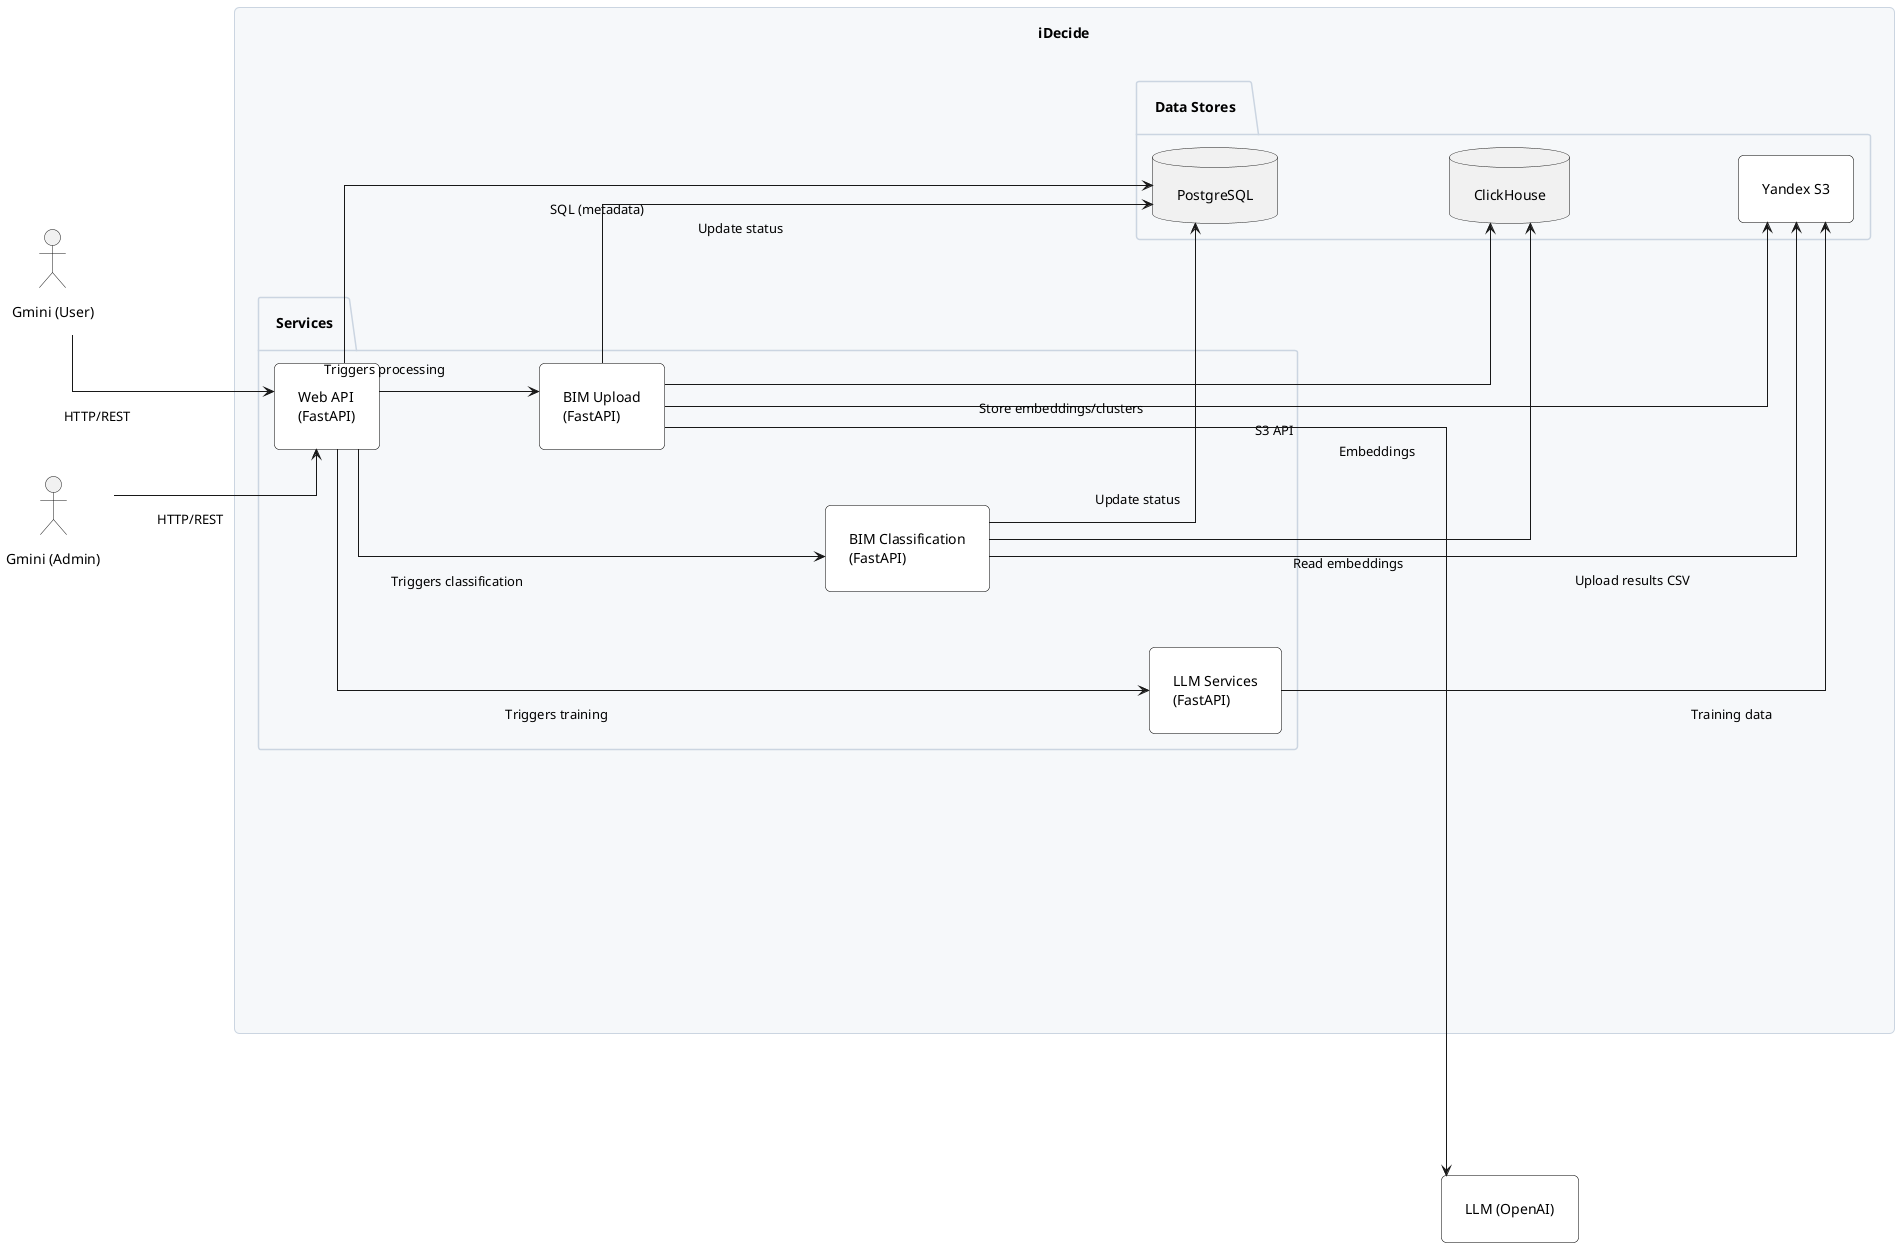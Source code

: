 @startuml
' Layout and spacing for readability (visual only)
skinparam rectangle {
  BackgroundColor White
  BorderColor Black
  RoundCorner 10
}
skinparam package {
  BackgroundColor #F6F8FA
  BorderColor #CBD5E1
}
skinparam linetype ortho
skinparam nodesep 140
skinparam ranksep 160
skinparam Padding 14
skinparam NodePadding 24
left to right direction

actor "Gmini (User)" as gmini_user
actor "Gmini (Admin)" as gmini_admin

rectangle "iDecide" as system {
  package "Services" {
    rectangle "Web API\n(FastAPI)" as web_api
    rectangle "BIM Upload\n(FastAPI)" as bim_upload
    rectangle "BIM Classification\n(FastAPI)" as bim_classification
    rectangle "LLM Services\n(FastAPI)" as llm_services
  }
  package "Data Stores" {
    database "PostgreSQL" as postgres
    database "ClickHouse" as clickhouse
    rectangle "Yandex S3" as s3
  }
}

rectangle "LLM (OpenAI)" as openai

' Hidden edges to influence layout (not rendered)
web_api -[hidden]-> bim_upload
bim_upload -[hidden]-> bim_classification
bim_classification -[hidden]-> llm_services
postgres -[hidden]-> clickhouse
clickhouse -[hidden]-> s3
web_api -[hidden]-> postgres
gmini_user -[hidden]-> web_api
gmini_admin -[hidden]-> web_api
openai -[hidden]-> s3

' External clients to controller
gmini_user  --> web_api : HTTP/REST
gmini_admin  --> web_api : HTTP/REST

' Service interactions
web_api --> bim_upload : Triggers processing
web_api --> bim_classification : Triggers classification
web_api --> llm_services : Triggers training
web_api --> postgres : SQL (metadata)

' Internal processing and storage
bim_upload --> s3 : S3 API
bim_upload --> openai : Embeddings
bim_upload --> clickhouse : Store embeddings/clusters
bim_upload --> postgres : Update status

bim_classification --> clickhouse : Read embeddings
bim_classification --> postgres : Update status
bim_classification --> s3 : Upload results CSV

llm_services --> s3 : Training data

@enduml

